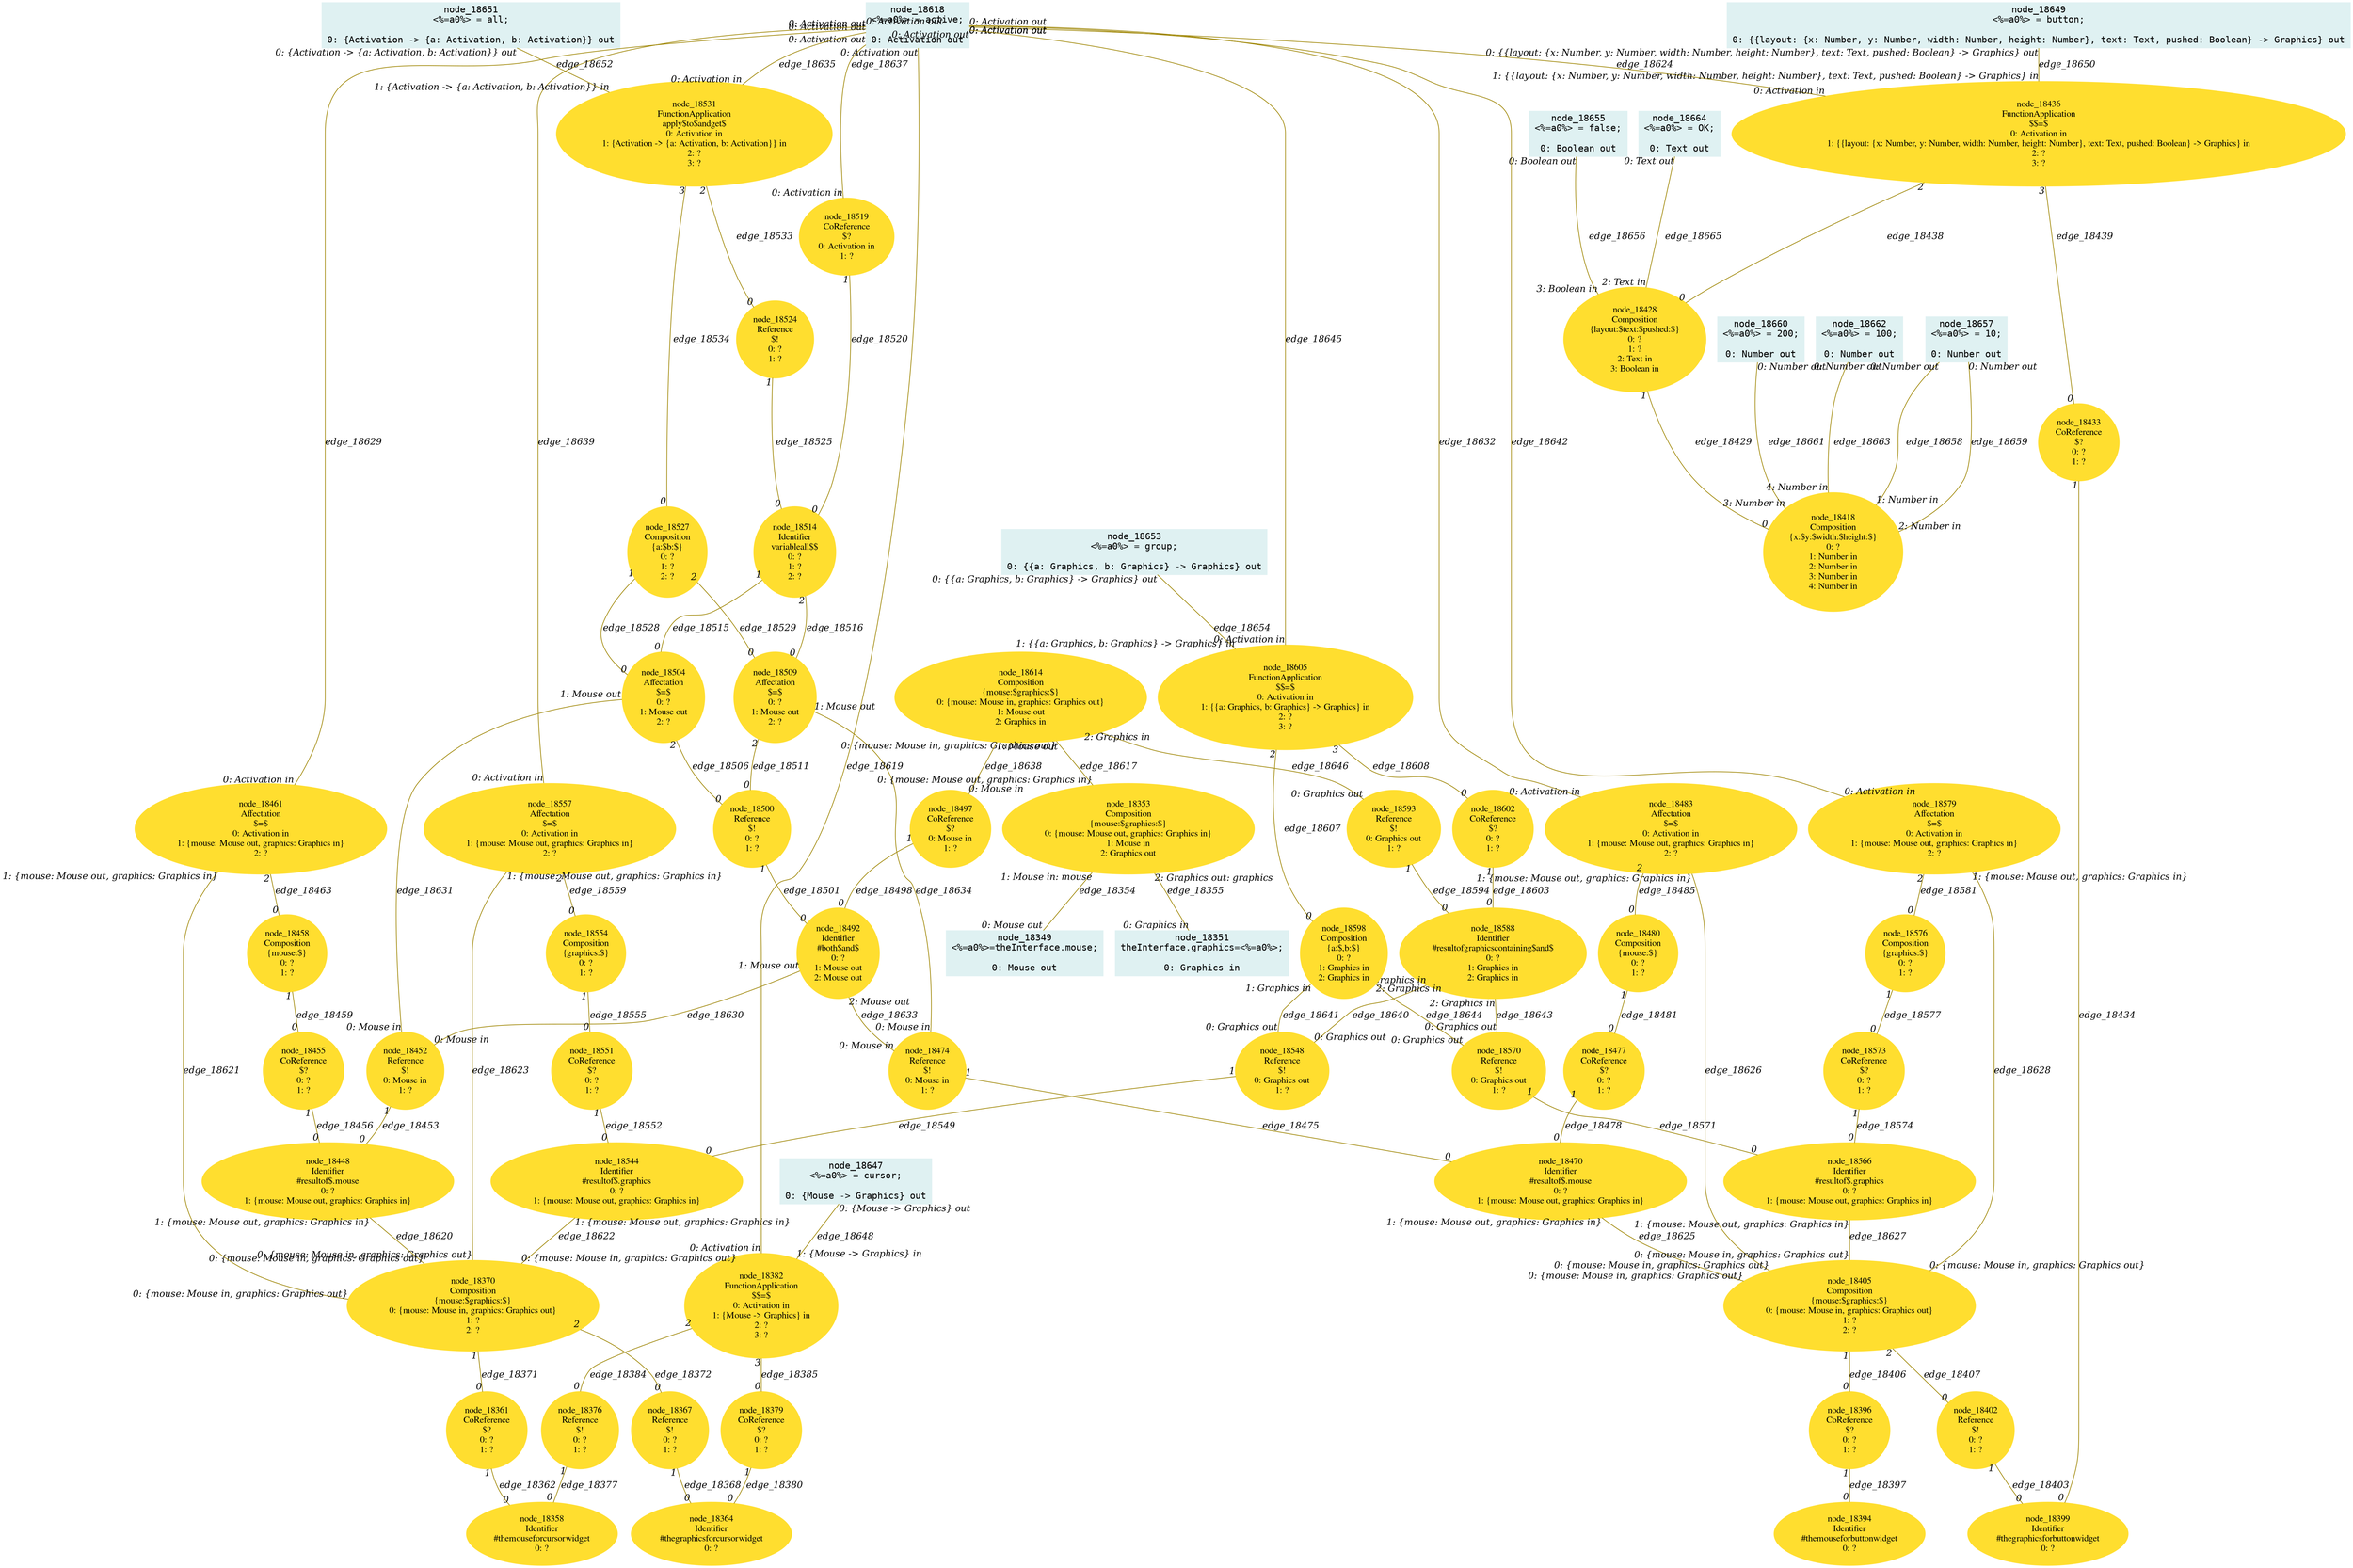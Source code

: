 digraph g{node_18349 [shape="box", style="filled", color="#dff1f2", fontname="Courier", label="node_18349
<%=a0%>=theInterface.mouse;

0: Mouse out" ]
node_18351 [shape="box", style="filled", color="#dff1f2", fontname="Courier", label="node_18351
theInterface.graphics=<%=a0%>;

0: Graphics in" ]
node_18353 [shape="ellipse", style="filled", color="#ffde2f", fontname="Times", label="node_18353
Composition
{mouse:$graphics:$}
0: {mouse: Mouse out, graphics: Graphics in}
1: Mouse in
2: Graphics out" ]
node_18358 [shape="ellipse", style="filled", color="#ffde2f", fontname="Times", label="node_18358
Identifier
#themouseforcursorwidget
0: ?" ]
node_18361 [shape="ellipse", style="filled", color="#ffde2f", fontname="Times", label="node_18361
CoReference
$?
0: ?
1: ?" ]
node_18364 [shape="ellipse", style="filled", color="#ffde2f", fontname="Times", label="node_18364
Identifier
#thegraphicsforcursorwidget
0: ?" ]
node_18367 [shape="ellipse", style="filled", color="#ffde2f", fontname="Times", label="node_18367
Reference
$!
0: ?
1: ?" ]
node_18370 [shape="ellipse", style="filled", color="#ffde2f", fontname="Times", label="node_18370
Composition
{mouse:$graphics:$}
0: {mouse: Mouse in, graphics: Graphics out}
1: ?
2: ?" ]
node_18376 [shape="ellipse", style="filled", color="#ffde2f", fontname="Times", label="node_18376
Reference
$!
0: ?
1: ?" ]
node_18379 [shape="ellipse", style="filled", color="#ffde2f", fontname="Times", label="node_18379
CoReference
$?
0: ?
1: ?" ]
node_18382 [shape="ellipse", style="filled", color="#ffde2f", fontname="Times", label="node_18382
FunctionApplication
$$=$
0: Activation in
1: {Mouse -> Graphics} in
2: ?
3: ?" ]
node_18394 [shape="ellipse", style="filled", color="#ffde2f", fontname="Times", label="node_18394
Identifier
#themouseforbuttonwidget
0: ?" ]
node_18396 [shape="ellipse", style="filled", color="#ffde2f", fontname="Times", label="node_18396
CoReference
$?
0: ?
1: ?" ]
node_18399 [shape="ellipse", style="filled", color="#ffde2f", fontname="Times", label="node_18399
Identifier
#thegraphicsforbuttonwidget
0: ?" ]
node_18402 [shape="ellipse", style="filled", color="#ffde2f", fontname="Times", label="node_18402
Reference
$!
0: ?
1: ?" ]
node_18405 [shape="ellipse", style="filled", color="#ffde2f", fontname="Times", label="node_18405
Composition
{mouse:$graphics:$}
0: {mouse: Mouse in, graphics: Graphics out}
1: ?
2: ?" ]
node_18418 [shape="ellipse", style="filled", color="#ffde2f", fontname="Times", label="node_18418
Composition
{x:$y:$width:$height:$}
0: ?
1: Number in
2: Number in
3: Number in
4: Number in" ]
node_18428 [shape="ellipse", style="filled", color="#ffde2f", fontname="Times", label="node_18428
Composition
{layout:$text:$pushed:$}
0: ?
1: ?
2: Text in
3: Boolean in" ]
node_18433 [shape="ellipse", style="filled", color="#ffde2f", fontname="Times", label="node_18433
CoReference
$?
0: ?
1: ?" ]
node_18436 [shape="ellipse", style="filled", color="#ffde2f", fontname="Times", label="node_18436
FunctionApplication
$$=$
0: Activation in
1: {{layout: {x: Number, y: Number, width: Number, height: Number}, text: Text, pushed: Boolean} -> Graphics} in
2: ?
3: ?" ]
node_18448 [shape="ellipse", style="filled", color="#ffde2f", fontname="Times", label="node_18448
Identifier
#resultof$.mouse
0: ?
1: {mouse: Mouse out, graphics: Graphics in}" ]
node_18452 [shape="ellipse", style="filled", color="#ffde2f", fontname="Times", label="node_18452
Reference
$!
0: Mouse in
1: ?" ]
node_18455 [shape="ellipse", style="filled", color="#ffde2f", fontname="Times", label="node_18455
CoReference
$?
0: ?
1: ?" ]
node_18458 [shape="ellipse", style="filled", color="#ffde2f", fontname="Times", label="node_18458
Composition
{mouse:$}
0: ?
1: ?" ]
node_18461 [shape="ellipse", style="filled", color="#ffde2f", fontname="Times", label="node_18461
Affectation
$=$
0: Activation in
1: {mouse: Mouse out, graphics: Graphics in}
2: ?" ]
node_18470 [shape="ellipse", style="filled", color="#ffde2f", fontname="Times", label="node_18470
Identifier
#resultof$.mouse
0: ?
1: {mouse: Mouse out, graphics: Graphics in}" ]
node_18474 [shape="ellipse", style="filled", color="#ffde2f", fontname="Times", label="node_18474
Reference
$!
0: Mouse in
1: ?" ]
node_18477 [shape="ellipse", style="filled", color="#ffde2f", fontname="Times", label="node_18477
CoReference
$?
0: ?
1: ?" ]
node_18480 [shape="ellipse", style="filled", color="#ffde2f", fontname="Times", label="node_18480
Composition
{mouse:$}
0: ?
1: ?" ]
node_18483 [shape="ellipse", style="filled", color="#ffde2f", fontname="Times", label="node_18483
Affectation
$=$
0: Activation in
1: {mouse: Mouse out, graphics: Graphics in}
2: ?" ]
node_18492 [shape="ellipse", style="filled", color="#ffde2f", fontname="Times", label="node_18492
Identifier
#both$and$
0: ?
1: Mouse out
2: Mouse out" ]
node_18497 [shape="ellipse", style="filled", color="#ffde2f", fontname="Times", label="node_18497
CoReference
$?
0: Mouse in
1: ?" ]
node_18500 [shape="ellipse", style="filled", color="#ffde2f", fontname="Times", label="node_18500
Reference
$!
0: ?
1: ?" ]
node_18504 [shape="ellipse", style="filled", color="#ffde2f", fontname="Times", label="node_18504
Affectation
$=$
0: ?
1: Mouse out
2: ?" ]
node_18509 [shape="ellipse", style="filled", color="#ffde2f", fontname="Times", label="node_18509
Affectation
$=$
0: ?
1: Mouse out
2: ?" ]
node_18514 [shape="ellipse", style="filled", color="#ffde2f", fontname="Times", label="node_18514
Identifier
variableall$$
0: ?
1: ?
2: ?" ]
node_18519 [shape="ellipse", style="filled", color="#ffde2f", fontname="Times", label="node_18519
CoReference
$?
0: Activation in
1: ?" ]
node_18524 [shape="ellipse", style="filled", color="#ffde2f", fontname="Times", label="node_18524
Reference
$!
0: ?
1: ?" ]
node_18527 [shape="ellipse", style="filled", color="#ffde2f", fontname="Times", label="node_18527
Composition
{a:$b:$}
0: ?
1: ?
2: ?" ]
node_18531 [shape="ellipse", style="filled", color="#ffde2f", fontname="Times", label="node_18531
FunctionApplication
apply$to$andget$
0: Activation in
1: {Activation -> {a: Activation, b: Activation}} in
2: ?
3: ?" ]
node_18544 [shape="ellipse", style="filled", color="#ffde2f", fontname="Times", label="node_18544
Identifier
#resultof$.graphics
0: ?
1: {mouse: Mouse out, graphics: Graphics in}" ]
node_18548 [shape="ellipse", style="filled", color="#ffde2f", fontname="Times", label="node_18548
Reference
$!
0: Graphics out
1: ?" ]
node_18551 [shape="ellipse", style="filled", color="#ffde2f", fontname="Times", label="node_18551
CoReference
$?
0: ?
1: ?" ]
node_18554 [shape="ellipse", style="filled", color="#ffde2f", fontname="Times", label="node_18554
Composition
{graphics:$}
0: ?
1: ?" ]
node_18557 [shape="ellipse", style="filled", color="#ffde2f", fontname="Times", label="node_18557
Affectation
$=$
0: Activation in
1: {mouse: Mouse out, graphics: Graphics in}
2: ?" ]
node_18566 [shape="ellipse", style="filled", color="#ffde2f", fontname="Times", label="node_18566
Identifier
#resultof$.graphics
0: ?
1: {mouse: Mouse out, graphics: Graphics in}" ]
node_18570 [shape="ellipse", style="filled", color="#ffde2f", fontname="Times", label="node_18570
Reference
$!
0: Graphics out
1: ?" ]
node_18573 [shape="ellipse", style="filled", color="#ffde2f", fontname="Times", label="node_18573
CoReference
$?
0: ?
1: ?" ]
node_18576 [shape="ellipse", style="filled", color="#ffde2f", fontname="Times", label="node_18576
Composition
{graphics:$}
0: ?
1: ?" ]
node_18579 [shape="ellipse", style="filled", color="#ffde2f", fontname="Times", label="node_18579
Affectation
$=$
0: Activation in
1: {mouse: Mouse out, graphics: Graphics in}
2: ?" ]
node_18588 [shape="ellipse", style="filled", color="#ffde2f", fontname="Times", label="node_18588
Identifier
#resultofgraphicscontaining$and$
0: ?
1: Graphics in
2: Graphics in" ]
node_18593 [shape="ellipse", style="filled", color="#ffde2f", fontname="Times", label="node_18593
Reference
$!
0: Graphics out
1: ?" ]
node_18598 [shape="ellipse", style="filled", color="#ffde2f", fontname="Times", label="node_18598
Composition
{a:$,b:$}
0: ?
1: Graphics in
2: Graphics in" ]
node_18602 [shape="ellipse", style="filled", color="#ffde2f", fontname="Times", label="node_18602
CoReference
$?
0: ?
1: ?" ]
node_18605 [shape="ellipse", style="filled", color="#ffde2f", fontname="Times", label="node_18605
FunctionApplication
$$=$
0: Activation in
1: {{a: Graphics, b: Graphics} -> Graphics} in
2: ?
3: ?" ]
node_18614 [shape="ellipse", style="filled", color="#ffde2f", fontname="Times", label="node_18614
Composition
{mouse:$graphics:$}
0: {mouse: Mouse in, graphics: Graphics out}
1: Mouse out
2: Graphics in" ]
node_18618 [shape="box", style="filled", color="#dff1f2", fontname="Courier", label="node_18618
<%=a0%> = active;

0: Activation out" ]
node_18647 [shape="box", style="filled", color="#dff1f2", fontname="Courier", label="node_18647
<%=a0%> = cursor;

0: {Mouse -> Graphics} out" ]
node_18649 [shape="box", style="filled", color="#dff1f2", fontname="Courier", label="node_18649
<%=a0%> = button;

0: {{layout: {x: Number, y: Number, width: Number, height: Number}, text: Text, pushed: Boolean} -> Graphics} out" ]
node_18651 [shape="box", style="filled", color="#dff1f2", fontname="Courier", label="node_18651
<%=a0%> = all;

0: {Activation -> {a: Activation, b: Activation}} out" ]
node_18653 [shape="box", style="filled", color="#dff1f2", fontname="Courier", label="node_18653
<%=a0%> = group;

0: {{a: Graphics, b: Graphics} -> Graphics} out" ]
node_18655 [shape="box", style="filled", color="#dff1f2", fontname="Courier", label="node_18655
<%=a0%> = false;

0: Boolean out" ]
node_18657 [shape="box", style="filled", color="#dff1f2", fontname="Courier", label="node_18657
<%=a0%> = 10;

0: Number out" ]
node_18660 [shape="box", style="filled", color="#dff1f2", fontname="Courier", label="node_18660
<%=a0%> = 200;

0: Number out" ]
node_18662 [shape="box", style="filled", color="#dff1f2", fontname="Courier", label="node_18662
<%=a0%> = 100;

0: Number out" ]
node_18664 [shape="box", style="filled", color="#dff1f2", fontname="Courier", label="node_18664
<%=a0%> = OK;

0: Text out" ]
node_18353 -> node_18349 [dir=none, arrowHead=none, fontname="Times-Italic", arrowsize=1, color="#9d8400", label="edge_18354",  headlabel="0: Mouse out", taillabel="1: Mouse in: mouse" ]
node_18353 -> node_18351 [dir=none, arrowHead=none, fontname="Times-Italic", arrowsize=1, color="#9d8400", label="edge_18355",  headlabel="0: Graphics in", taillabel="2: Graphics out: graphics" ]
node_18361 -> node_18358 [dir=none, arrowHead=none, fontname="Times-Italic", arrowsize=1, color="#9d8400", label="edge_18362",  headlabel="0", taillabel="1" ]
node_18367 -> node_18364 [dir=none, arrowHead=none, fontname="Times-Italic", arrowsize=1, color="#9d8400", label="edge_18368",  headlabel="0", taillabel="1" ]
node_18370 -> node_18361 [dir=none, arrowHead=none, fontname="Times-Italic", arrowsize=1, color="#9d8400", label="edge_18371",  headlabel="0", taillabel="1" ]
node_18370 -> node_18367 [dir=none, arrowHead=none, fontname="Times-Italic", arrowsize=1, color="#9d8400", label="edge_18372",  headlabel="0", taillabel="2" ]
node_18376 -> node_18358 [dir=none, arrowHead=none, fontname="Times-Italic", arrowsize=1, color="#9d8400", label="edge_18377",  headlabel="0", taillabel="1" ]
node_18379 -> node_18364 [dir=none, arrowHead=none, fontname="Times-Italic", arrowsize=1, color="#9d8400", label="edge_18380",  headlabel="0", taillabel="1" ]
node_18382 -> node_18376 [dir=none, arrowHead=none, fontname="Times-Italic", arrowsize=1, color="#9d8400", label="edge_18384",  headlabel="0", taillabel="2" ]
node_18382 -> node_18379 [dir=none, arrowHead=none, fontname="Times-Italic", arrowsize=1, color="#9d8400", label="edge_18385",  headlabel="0", taillabel="3" ]
node_18396 -> node_18394 [dir=none, arrowHead=none, fontname="Times-Italic", arrowsize=1, color="#9d8400", label="edge_18397",  headlabel="0", taillabel="1" ]
node_18402 -> node_18399 [dir=none, arrowHead=none, fontname="Times-Italic", arrowsize=1, color="#9d8400", label="edge_18403",  headlabel="0", taillabel="1" ]
node_18405 -> node_18396 [dir=none, arrowHead=none, fontname="Times-Italic", arrowsize=1, color="#9d8400", label="edge_18406",  headlabel="0", taillabel="1" ]
node_18405 -> node_18402 [dir=none, arrowHead=none, fontname="Times-Italic", arrowsize=1, color="#9d8400", label="edge_18407",  headlabel="0", taillabel="2" ]
node_18428 -> node_18418 [dir=none, arrowHead=none, fontname="Times-Italic", arrowsize=1, color="#9d8400", label="edge_18429",  headlabel="0", taillabel="1" ]
node_18433 -> node_18399 [dir=none, arrowHead=none, fontname="Times-Italic", arrowsize=1, color="#9d8400", label="edge_18434",  headlabel="0", taillabel="1" ]
node_18436 -> node_18428 [dir=none, arrowHead=none, fontname="Times-Italic", arrowsize=1, color="#9d8400", label="edge_18438",  headlabel="0", taillabel="2" ]
node_18436 -> node_18433 [dir=none, arrowHead=none, fontname="Times-Italic", arrowsize=1, color="#9d8400", label="edge_18439",  headlabel="0", taillabel="3" ]
node_18452 -> node_18448 [dir=none, arrowHead=none, fontname="Times-Italic", arrowsize=1, color="#9d8400", label="edge_18453",  headlabel="0", taillabel="1" ]
node_18455 -> node_18448 [dir=none, arrowHead=none, fontname="Times-Italic", arrowsize=1, color="#9d8400", label="edge_18456",  headlabel="0", taillabel="1" ]
node_18458 -> node_18455 [dir=none, arrowHead=none, fontname="Times-Italic", arrowsize=1, color="#9d8400", label="edge_18459",  headlabel="0", taillabel="1" ]
node_18461 -> node_18458 [dir=none, arrowHead=none, fontname="Times-Italic", arrowsize=1, color="#9d8400", label="edge_18463",  headlabel="0", taillabel="2" ]
node_18474 -> node_18470 [dir=none, arrowHead=none, fontname="Times-Italic", arrowsize=1, color="#9d8400", label="edge_18475",  headlabel="0", taillabel="1" ]
node_18477 -> node_18470 [dir=none, arrowHead=none, fontname="Times-Italic", arrowsize=1, color="#9d8400", label="edge_18478",  headlabel="0", taillabel="1" ]
node_18480 -> node_18477 [dir=none, arrowHead=none, fontname="Times-Italic", arrowsize=1, color="#9d8400", label="edge_18481",  headlabel="0", taillabel="1" ]
node_18483 -> node_18480 [dir=none, arrowHead=none, fontname="Times-Italic", arrowsize=1, color="#9d8400", label="edge_18485",  headlabel="0", taillabel="2" ]
node_18497 -> node_18492 [dir=none, arrowHead=none, fontname="Times-Italic", arrowsize=1, color="#9d8400", label="edge_18498",  headlabel="0", taillabel="1" ]
node_18500 -> node_18492 [dir=none, arrowHead=none, fontname="Times-Italic", arrowsize=1, color="#9d8400", label="edge_18501",  headlabel="0", taillabel="1" ]
node_18504 -> node_18500 [dir=none, arrowHead=none, fontname="Times-Italic", arrowsize=1, color="#9d8400", label="edge_18506",  headlabel="0", taillabel="2" ]
node_18509 -> node_18500 [dir=none, arrowHead=none, fontname="Times-Italic", arrowsize=1, color="#9d8400", label="edge_18511",  headlabel="0", taillabel="2" ]
node_18514 -> node_18504 [dir=none, arrowHead=none, fontname="Times-Italic", arrowsize=1, color="#9d8400", label="edge_18515",  headlabel="0", taillabel="1" ]
node_18514 -> node_18509 [dir=none, arrowHead=none, fontname="Times-Italic", arrowsize=1, color="#9d8400", label="edge_18516",  headlabel="0", taillabel="2" ]
node_18519 -> node_18514 [dir=none, arrowHead=none, fontname="Times-Italic", arrowsize=1, color="#9d8400", label="edge_18520",  headlabel="0", taillabel="1" ]
node_18524 -> node_18514 [dir=none, arrowHead=none, fontname="Times-Italic", arrowsize=1, color="#9d8400", label="edge_18525",  headlabel="0", taillabel="1" ]
node_18527 -> node_18504 [dir=none, arrowHead=none, fontname="Times-Italic", arrowsize=1, color="#9d8400", label="edge_18528",  headlabel="0", taillabel="1" ]
node_18527 -> node_18509 [dir=none, arrowHead=none, fontname="Times-Italic", arrowsize=1, color="#9d8400", label="edge_18529",  headlabel="0", taillabel="2" ]
node_18531 -> node_18524 [dir=none, arrowHead=none, fontname="Times-Italic", arrowsize=1, color="#9d8400", label="edge_18533",  headlabel="0", taillabel="2" ]
node_18531 -> node_18527 [dir=none, arrowHead=none, fontname="Times-Italic", arrowsize=1, color="#9d8400", label="edge_18534",  headlabel="0", taillabel="3" ]
node_18548 -> node_18544 [dir=none, arrowHead=none, fontname="Times-Italic", arrowsize=1, color="#9d8400", label="edge_18549",  headlabel="0", taillabel="1" ]
node_18551 -> node_18544 [dir=none, arrowHead=none, fontname="Times-Italic", arrowsize=1, color="#9d8400", label="edge_18552",  headlabel="0", taillabel="1" ]
node_18554 -> node_18551 [dir=none, arrowHead=none, fontname="Times-Italic", arrowsize=1, color="#9d8400", label="edge_18555",  headlabel="0", taillabel="1" ]
node_18557 -> node_18554 [dir=none, arrowHead=none, fontname="Times-Italic", arrowsize=1, color="#9d8400", label="edge_18559",  headlabel="0", taillabel="2" ]
node_18570 -> node_18566 [dir=none, arrowHead=none, fontname="Times-Italic", arrowsize=1, color="#9d8400", label="edge_18571",  headlabel="0", taillabel="1" ]
node_18573 -> node_18566 [dir=none, arrowHead=none, fontname="Times-Italic", arrowsize=1, color="#9d8400", label="edge_18574",  headlabel="0", taillabel="1" ]
node_18576 -> node_18573 [dir=none, arrowHead=none, fontname="Times-Italic", arrowsize=1, color="#9d8400", label="edge_18577",  headlabel="0", taillabel="1" ]
node_18579 -> node_18576 [dir=none, arrowHead=none, fontname="Times-Italic", arrowsize=1, color="#9d8400", label="edge_18581",  headlabel="0", taillabel="2" ]
node_18593 -> node_18588 [dir=none, arrowHead=none, fontname="Times-Italic", arrowsize=1, color="#9d8400", label="edge_18594",  headlabel="0", taillabel="1" ]
node_18602 -> node_18588 [dir=none, arrowHead=none, fontname="Times-Italic", arrowsize=1, color="#9d8400", label="edge_18603",  headlabel="0", taillabel="1" ]
node_18605 -> node_18598 [dir=none, arrowHead=none, fontname="Times-Italic", arrowsize=1, color="#9d8400", label="edge_18607",  headlabel="0", taillabel="2" ]
node_18605 -> node_18602 [dir=none, arrowHead=none, fontname="Times-Italic", arrowsize=1, color="#9d8400", label="edge_18608",  headlabel="0", taillabel="3" ]
node_18614 -> node_18353 [dir=none, arrowHead=none, fontname="Times-Italic", arrowsize=1, color="#9d8400", label="edge_18617",  headlabel="0: {mouse: Mouse out, graphics: Graphics in}", taillabel="0: {mouse: Mouse in, graphics: Graphics out}" ]
node_18618 -> node_18382 [dir=none, arrowHead=none, fontname="Times-Italic", arrowsize=1, color="#9d8400", label="edge_18619",  headlabel="0: Activation in", taillabel="0: Activation out" ]
node_18448 -> node_18370 [dir=none, arrowHead=none, fontname="Times-Italic", arrowsize=1, color="#9d8400", label="edge_18620",  headlabel="0: {mouse: Mouse in, graphics: Graphics out}", taillabel="1: {mouse: Mouse out, graphics: Graphics in}" ]
node_18461 -> node_18370 [dir=none, arrowHead=none, fontname="Times-Italic", arrowsize=1, color="#9d8400", label="edge_18621",  headlabel="0: {mouse: Mouse in, graphics: Graphics out}", taillabel="1: {mouse: Mouse out, graphics: Graphics in}" ]
node_18544 -> node_18370 [dir=none, arrowHead=none, fontname="Times-Italic", arrowsize=1, color="#9d8400", label="edge_18622",  headlabel="0: {mouse: Mouse in, graphics: Graphics out}", taillabel="1: {mouse: Mouse out, graphics: Graphics in}" ]
node_18557 -> node_18370 [dir=none, arrowHead=none, fontname="Times-Italic", arrowsize=1, color="#9d8400", label="edge_18623",  headlabel="0: {mouse: Mouse in, graphics: Graphics out}", taillabel="1: {mouse: Mouse out, graphics: Graphics in}" ]
node_18618 -> node_18436 [dir=none, arrowHead=none, fontname="Times-Italic", arrowsize=1, color="#9d8400", label="edge_18624",  headlabel="0: Activation in", taillabel="0: Activation out" ]
node_18470 -> node_18405 [dir=none, arrowHead=none, fontname="Times-Italic", arrowsize=1, color="#9d8400", label="edge_18625",  headlabel="0: {mouse: Mouse in, graphics: Graphics out}", taillabel="1: {mouse: Mouse out, graphics: Graphics in}" ]
node_18483 -> node_18405 [dir=none, arrowHead=none, fontname="Times-Italic", arrowsize=1, color="#9d8400", label="edge_18626",  headlabel="0: {mouse: Mouse in, graphics: Graphics out}", taillabel="1: {mouse: Mouse out, graphics: Graphics in}" ]
node_18566 -> node_18405 [dir=none, arrowHead=none, fontname="Times-Italic", arrowsize=1, color="#9d8400", label="edge_18627",  headlabel="0: {mouse: Mouse in, graphics: Graphics out}", taillabel="1: {mouse: Mouse out, graphics: Graphics in}" ]
node_18579 -> node_18405 [dir=none, arrowHead=none, fontname="Times-Italic", arrowsize=1, color="#9d8400", label="edge_18628",  headlabel="0: {mouse: Mouse in, graphics: Graphics out}", taillabel="1: {mouse: Mouse out, graphics: Graphics in}" ]
node_18618 -> node_18461 [dir=none, arrowHead=none, fontname="Times-Italic", arrowsize=1, color="#9d8400", label="edge_18629",  headlabel="0: Activation in", taillabel="0: Activation out" ]
node_18492 -> node_18452 [dir=none, arrowHead=none, fontname="Times-Italic", arrowsize=1, color="#9d8400", label="edge_18630",  headlabel="0: Mouse in", taillabel="1: Mouse out" ]
node_18504 -> node_18452 [dir=none, arrowHead=none, fontname="Times-Italic", arrowsize=1, color="#9d8400", label="edge_18631",  headlabel="0: Mouse in", taillabel="1: Mouse out" ]
node_18618 -> node_18483 [dir=none, arrowHead=none, fontname="Times-Italic", arrowsize=1, color="#9d8400", label="edge_18632",  headlabel="0: Activation in", taillabel="0: Activation out" ]
node_18492 -> node_18474 [dir=none, arrowHead=none, fontname="Times-Italic", arrowsize=1, color="#9d8400", label="edge_18633",  headlabel="0: Mouse in", taillabel="2: Mouse out" ]
node_18509 -> node_18474 [dir=none, arrowHead=none, fontname="Times-Italic", arrowsize=1, color="#9d8400", label="edge_18634",  headlabel="0: Mouse in", taillabel="1: Mouse out" ]
node_18618 -> node_18531 [dir=none, arrowHead=none, fontname="Times-Italic", arrowsize=1, color="#9d8400", label="edge_18635",  headlabel="0: Activation in", taillabel="0: Activation out" ]
node_18618 -> node_18519 [dir=none, arrowHead=none, fontname="Times-Italic", arrowsize=1, color="#9d8400", label="edge_18637",  headlabel="0: Activation in", taillabel="0: Activation out" ]
node_18614 -> node_18497 [dir=none, arrowHead=none, fontname="Times-Italic", arrowsize=1, color="#9d8400", label="edge_18638",  headlabel="0: Mouse in", taillabel="1: Mouse out" ]
node_18618 -> node_18557 [dir=none, arrowHead=none, fontname="Times-Italic", arrowsize=1, color="#9d8400", label="edge_18639",  headlabel="0: Activation in", taillabel="0: Activation out" ]
node_18588 -> node_18548 [dir=none, arrowHead=none, fontname="Times-Italic", arrowsize=1, color="#9d8400", label="edge_18640",  headlabel="0: Graphics out", taillabel="1: Graphics in" ]
node_18598 -> node_18548 [dir=none, arrowHead=none, fontname="Times-Italic", arrowsize=1, color="#9d8400", label="edge_18641",  headlabel="0: Graphics out", taillabel="1: Graphics in" ]
node_18618 -> node_18579 [dir=none, arrowHead=none, fontname="Times-Italic", arrowsize=1, color="#9d8400", label="edge_18642",  headlabel="0: Activation in", taillabel="0: Activation out" ]
node_18588 -> node_18570 [dir=none, arrowHead=none, fontname="Times-Italic", arrowsize=1, color="#9d8400", label="edge_18643",  headlabel="0: Graphics out", taillabel="2: Graphics in" ]
node_18598 -> node_18570 [dir=none, arrowHead=none, fontname="Times-Italic", arrowsize=1, color="#9d8400", label="edge_18644",  headlabel="0: Graphics out", taillabel="2: Graphics in" ]
node_18618 -> node_18605 [dir=none, arrowHead=none, fontname="Times-Italic", arrowsize=1, color="#9d8400", label="edge_18645",  headlabel="0: Activation in", taillabel="0: Activation out" ]
node_18614 -> node_18593 [dir=none, arrowHead=none, fontname="Times-Italic", arrowsize=1, color="#9d8400", label="edge_18646",  headlabel="0: Graphics out", taillabel="2: Graphics in" ]
node_18647 -> node_18382 [dir=none, arrowHead=none, fontname="Times-Italic", arrowsize=1, color="#9d8400", label="edge_18648",  headlabel="1: {Mouse -> Graphics} in", taillabel="0: {Mouse -> Graphics} out" ]
node_18649 -> node_18436 [dir=none, arrowHead=none, fontname="Times-Italic", arrowsize=1, color="#9d8400", label="edge_18650",  headlabel="1: {{layout: {x: Number, y: Number, width: Number, height: Number}, text: Text, pushed: Boolean} -> Graphics} in", taillabel="0: {{layout: {x: Number, y: Number, width: Number, height: Number}, text: Text, pushed: Boolean} -> Graphics} out" ]
node_18651 -> node_18531 [dir=none, arrowHead=none, fontname="Times-Italic", arrowsize=1, color="#9d8400", label="edge_18652",  headlabel="1: {Activation -> {a: Activation, b: Activation}} in", taillabel="0: {Activation -> {a: Activation, b: Activation}} out" ]
node_18653 -> node_18605 [dir=none, arrowHead=none, fontname="Times-Italic", arrowsize=1, color="#9d8400", label="edge_18654",  headlabel="1: {{a: Graphics, b: Graphics} -> Graphics} in", taillabel="0: {{a: Graphics, b: Graphics} -> Graphics} out" ]
node_18655 -> node_18428 [dir=none, arrowHead=none, fontname="Times-Italic", arrowsize=1, color="#9d8400", label="edge_18656",  headlabel="3: Boolean in", taillabel="0: Boolean out" ]
node_18657 -> node_18418 [dir=none, arrowHead=none, fontname="Times-Italic", arrowsize=1, color="#9d8400", label="edge_18658",  headlabel="1: Number in", taillabel="0: Number out" ]
node_18657 -> node_18418 [dir=none, arrowHead=none, fontname="Times-Italic", arrowsize=1, color="#9d8400", label="edge_18659",  headlabel="2: Number in", taillabel="0: Number out" ]
node_18660 -> node_18418 [dir=none, arrowHead=none, fontname="Times-Italic", arrowsize=1, color="#9d8400", label="edge_18661",  headlabel="3: Number in", taillabel="0: Number out" ]
node_18662 -> node_18418 [dir=none, arrowHead=none, fontname="Times-Italic", arrowsize=1, color="#9d8400", label="edge_18663",  headlabel="4: Number in", taillabel="0: Number out" ]
node_18664 -> node_18428 [dir=none, arrowHead=none, fontname="Times-Italic", arrowsize=1, color="#9d8400", label="edge_18665",  headlabel="2: Text in", taillabel="0: Text out" ]
}